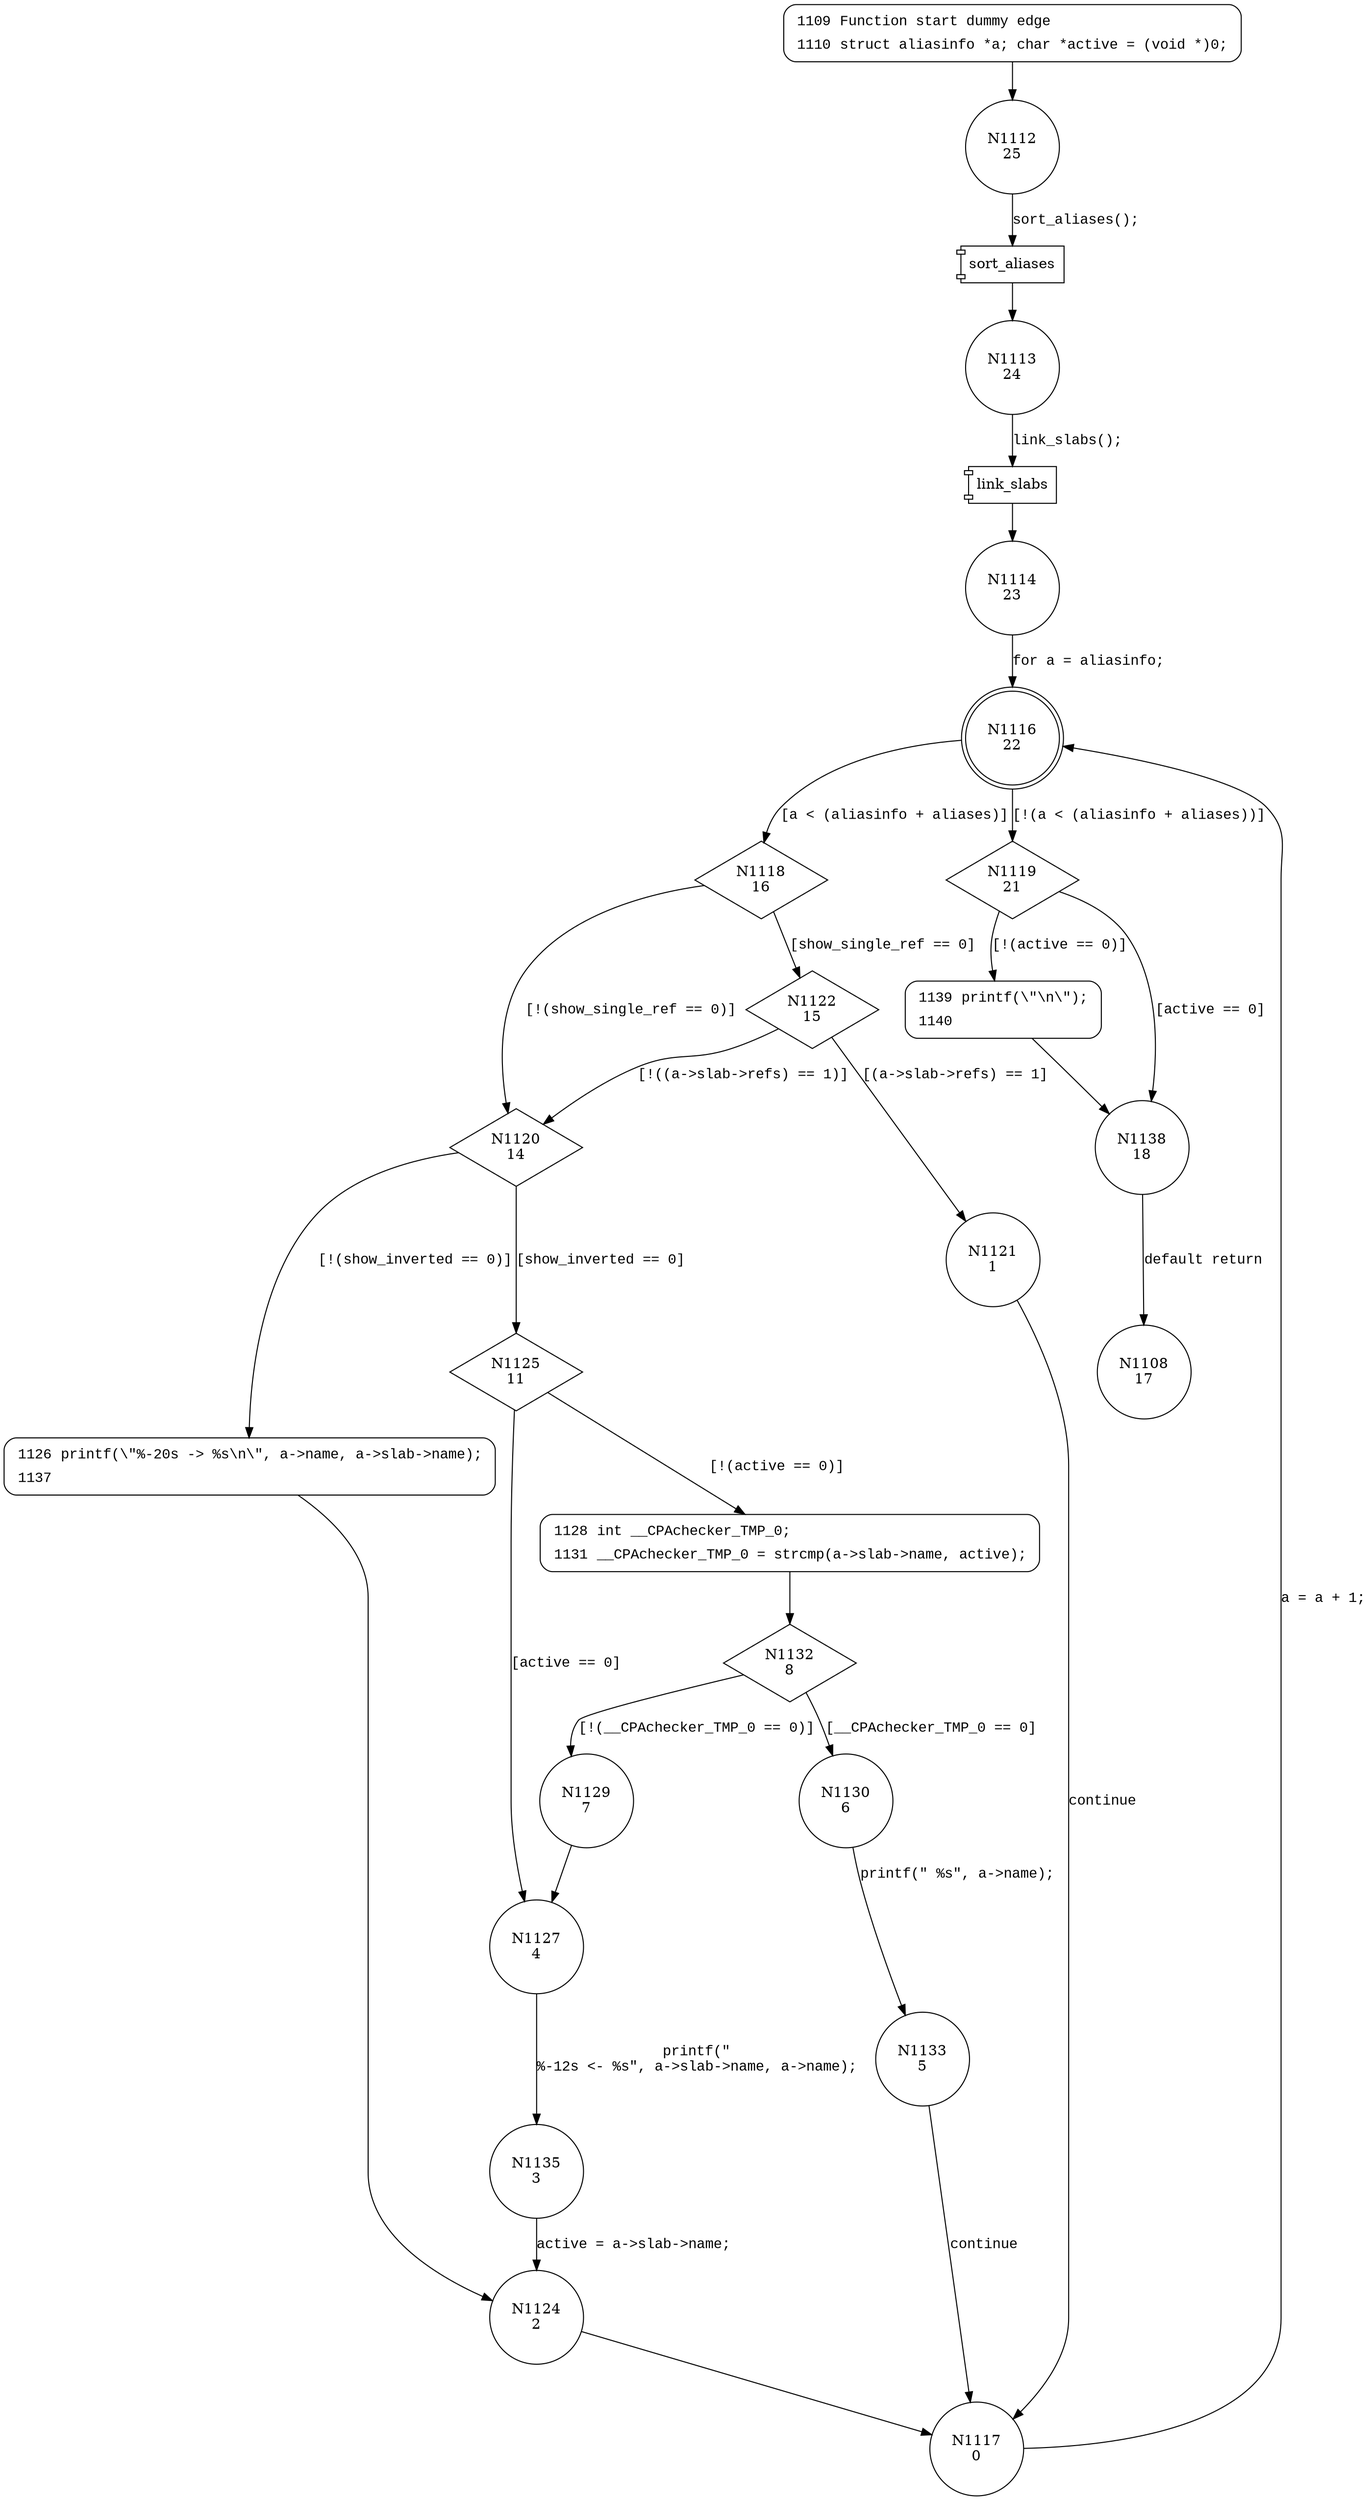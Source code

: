 digraph alias {
1112 [shape="circle" label="N1112\n25"]
1113 [shape="circle" label="N1113\n24"]
1114 [shape="circle" label="N1114\n23"]
1116 [shape="doublecircle" label="N1116\n22"]
1118 [shape="diamond" label="N1118\n16"]
1119 [shape="diamond" label="N1119\n21"]
1138 [shape="circle" label="N1138\n18"]
1139 [shape="circle" label="N1139\n20"]
1108 [shape="circle" label="N1108\n17"]
1122 [shape="diamond" label="N1122\n15"]
1120 [shape="diamond" label="N1120\n14"]
1125 [shape="diamond" label="N1125\n11"]
1126 [shape="circle" label="N1126\n13"]
1124 [shape="circle" label="N1124\n2"]
1117 [shape="circle" label="N1117\n0"]
1127 [shape="circle" label="N1127\n4"]
1128 [shape="circle" label="N1128\n10"]
1132 [shape="diamond" label="N1132\n8"]
1130 [shape="circle" label="N1130\n6"]
1129 [shape="circle" label="N1129\n7"]
1135 [shape="circle" label="N1135\n3"]
1133 [shape="circle" label="N1133\n5"]
1121 [shape="circle" label="N1121\n1"]
1109 [style="filled,bold" penwidth="1" fillcolor="white" fontname="Courier New" shape="Mrecord" label=<<table border="0" cellborder="0" cellpadding="3" bgcolor="white"><tr><td align="right">1109</td><td align="left">Function start dummy edge</td></tr><tr><td align="right">1110</td><td align="left">struct aliasinfo *a; char *active = (void *)0;</td></tr></table>>]
1109 -> 1112[label=""]
1139 [style="filled,bold" penwidth="1" fillcolor="white" fontname="Courier New" shape="Mrecord" label=<<table border="0" cellborder="0" cellpadding="3" bgcolor="white"><tr><td align="right">1139</td><td align="left">printf(\"\n\");</td></tr><tr><td align="right">1140</td><td align="left"></td></tr></table>>]
1139 -> 1138[label=""]
1126 [style="filled,bold" penwidth="1" fillcolor="white" fontname="Courier New" shape="Mrecord" label=<<table border="0" cellborder="0" cellpadding="3" bgcolor="white"><tr><td align="right">1126</td><td align="left">printf(\"%-20s -&gt; %s\n\", a-&gt;name, a-&gt;slab-&gt;name);</td></tr><tr><td align="right">1137</td><td align="left"></td></tr></table>>]
1126 -> 1124[label=""]
1128 [style="filled,bold" penwidth="1" fillcolor="white" fontname="Courier New" shape="Mrecord" label=<<table border="0" cellborder="0" cellpadding="3" bgcolor="white"><tr><td align="right">1128</td><td align="left">int __CPAchecker_TMP_0;</td></tr><tr><td align="right">1131</td><td align="left">__CPAchecker_TMP_0 = strcmp(a-&gt;slab-&gt;name, active);</td></tr></table>>]
1128 -> 1132[label=""]
100001 [shape="component" label="sort_aliases"]
1112 -> 100001 [label="sort_aliases();" fontname="Courier New"]
100001 -> 1113 [label="" fontname="Courier New"]
100002 [shape="component" label="link_slabs"]
1113 -> 100002 [label="link_slabs();" fontname="Courier New"]
100002 -> 1114 [label="" fontname="Courier New"]
1116 -> 1118 [label="[a < (aliasinfo + aliases)]" fontname="Courier New"]
1116 -> 1119 [label="[!(a < (aliasinfo + aliases))]" fontname="Courier New"]
1119 -> 1138 [label="[active == 0]" fontname="Courier New"]
1119 -> 1139 [label="[!(active == 0)]" fontname="Courier New"]
1138 -> 1108 [label="default return" fontname="Courier New"]
1118 -> 1122 [label="[show_single_ref == 0]" fontname="Courier New"]
1118 -> 1120 [label="[!(show_single_ref == 0)]" fontname="Courier New"]
1120 -> 1125 [label="[show_inverted == 0]" fontname="Courier New"]
1120 -> 1126 [label="[!(show_inverted == 0)]" fontname="Courier New"]
1124 -> 1117 [label="" fontname="Courier New"]
1117 -> 1116 [label="a = a + 1;" fontname="Courier New"]
1125 -> 1127 [label="[active == 0]" fontname="Courier New"]
1125 -> 1128 [label="[!(active == 0)]" fontname="Courier New"]
1132 -> 1130 [label="[__CPAchecker_TMP_0 == 0]" fontname="Courier New"]
1132 -> 1129 [label="[!(__CPAchecker_TMP_0 == 0)]" fontname="Courier New"]
1127 -> 1135 [label="printf(\"\n%-12s <- %s\", a->slab->name, a->name);" fontname="Courier New"]
1130 -> 1133 [label="printf(\" %s\", a->name);" fontname="Courier New"]
1122 -> 1121 [label="[(a->slab->refs) == 1]" fontname="Courier New"]
1122 -> 1120 [label="[!((a->slab->refs) == 1)]" fontname="Courier New"]
1114 -> 1116 [label="for a = aliasinfo;" fontname="Courier New"]
1129 -> 1127 [label="" fontname="Courier New"]
1135 -> 1124 [label="active = a->slab->name; " fontname="Courier New"]
1133 -> 1117 [label="continue" fontname="Courier New"]
1121 -> 1117 [label="continue" fontname="Courier New"]
}